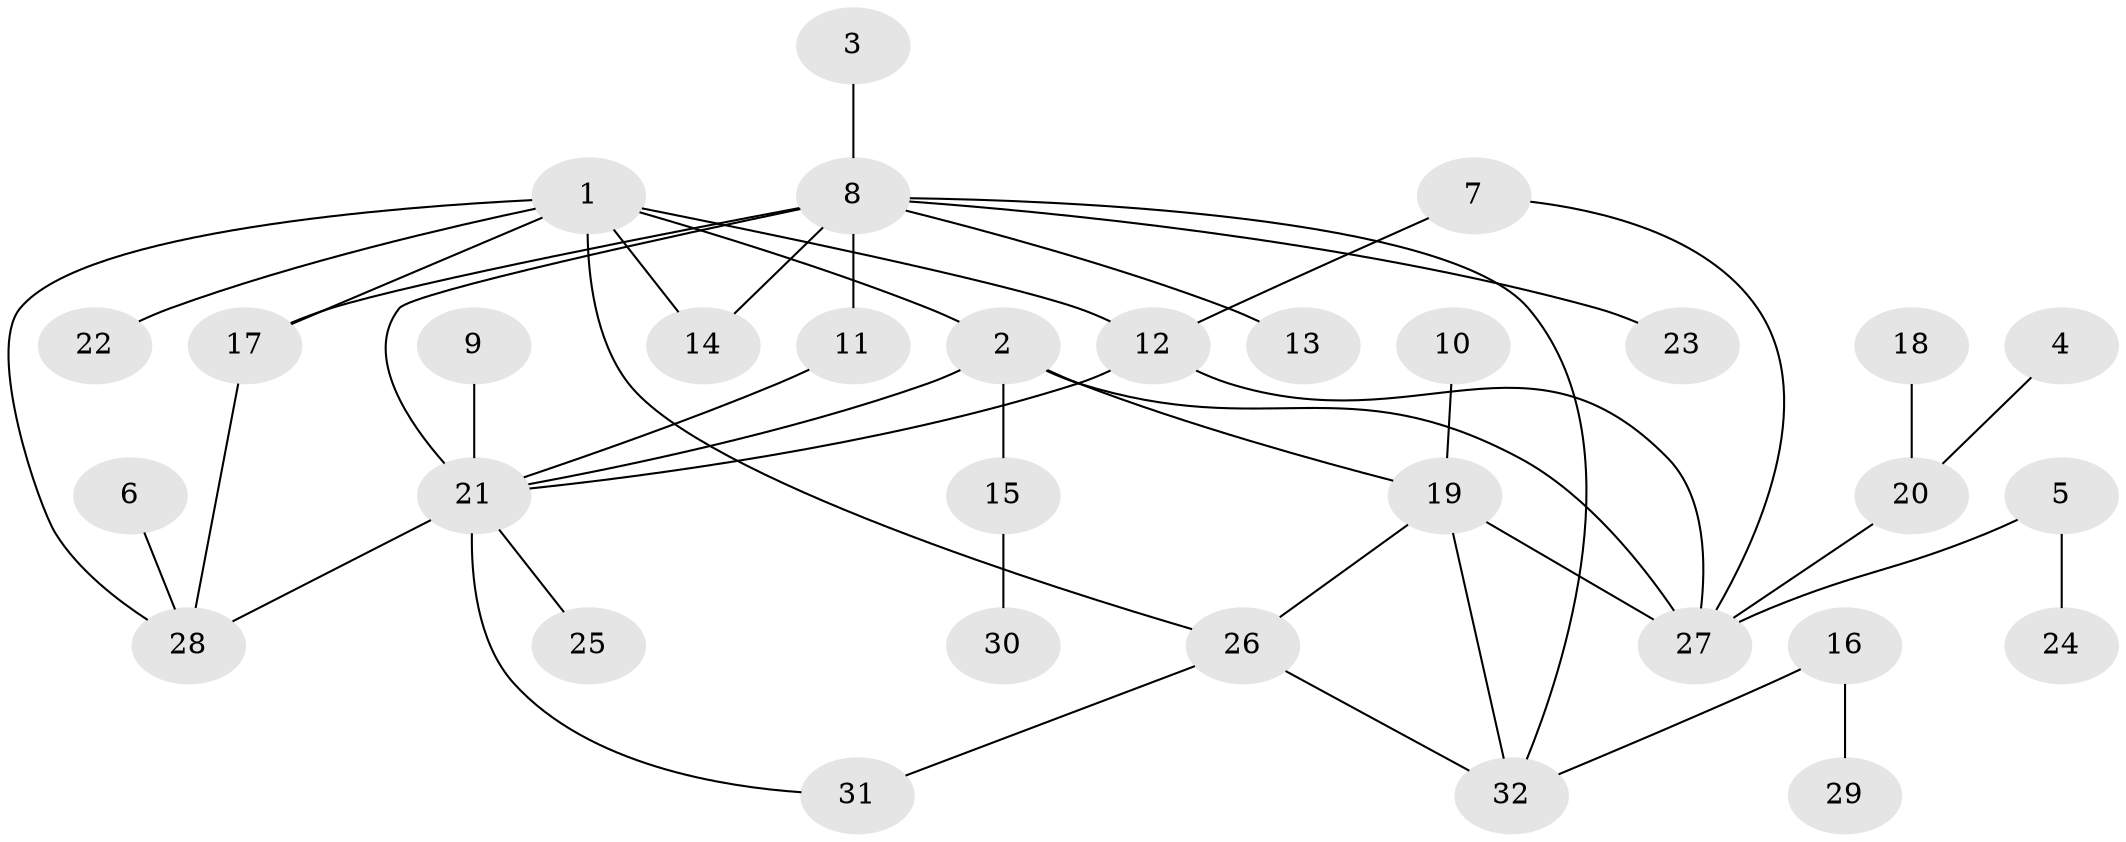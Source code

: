 // original degree distribution, {5: 0.07936507936507936, 4: 0.015873015873015872, 7: 0.031746031746031744, 10: 0.031746031746031744, 3: 0.07936507936507936, 6: 0.047619047619047616, 1: 0.5079365079365079, 2: 0.20634920634920634}
// Generated by graph-tools (version 1.1) at 2025/02/03/09/25 03:02:48]
// undirected, 32 vertices, 44 edges
graph export_dot {
graph [start="1"]
  node [color=gray90,style=filled];
  1;
  2;
  3;
  4;
  5;
  6;
  7;
  8;
  9;
  10;
  11;
  12;
  13;
  14;
  15;
  16;
  17;
  18;
  19;
  20;
  21;
  22;
  23;
  24;
  25;
  26;
  27;
  28;
  29;
  30;
  31;
  32;
  1 -- 2 [weight=1.0];
  1 -- 12 [weight=1.0];
  1 -- 14 [weight=1.0];
  1 -- 17 [weight=1.0];
  1 -- 22 [weight=1.0];
  1 -- 26 [weight=1.0];
  1 -- 28 [weight=1.0];
  2 -- 15 [weight=1.0];
  2 -- 19 [weight=1.0];
  2 -- 21 [weight=1.0];
  2 -- 27 [weight=2.0];
  3 -- 8 [weight=1.0];
  4 -- 20 [weight=1.0];
  5 -- 24 [weight=1.0];
  5 -- 27 [weight=1.0];
  6 -- 28 [weight=1.0];
  7 -- 12 [weight=1.0];
  7 -- 27 [weight=1.0];
  8 -- 11 [weight=1.0];
  8 -- 13 [weight=1.0];
  8 -- 14 [weight=1.0];
  8 -- 17 [weight=1.0];
  8 -- 21 [weight=1.0];
  8 -- 23 [weight=1.0];
  8 -- 32 [weight=1.0];
  9 -- 21 [weight=1.0];
  10 -- 19 [weight=1.0];
  11 -- 21 [weight=1.0];
  12 -- 21 [weight=1.0];
  12 -- 27 [weight=1.0];
  15 -- 30 [weight=1.0];
  16 -- 29 [weight=1.0];
  16 -- 32 [weight=1.0];
  17 -- 28 [weight=1.0];
  18 -- 20 [weight=1.0];
  19 -- 26 [weight=1.0];
  19 -- 27 [weight=1.0];
  19 -- 32 [weight=1.0];
  20 -- 27 [weight=1.0];
  21 -- 25 [weight=1.0];
  21 -- 28 [weight=1.0];
  21 -- 31 [weight=1.0];
  26 -- 31 [weight=1.0];
  26 -- 32 [weight=1.0];
}
